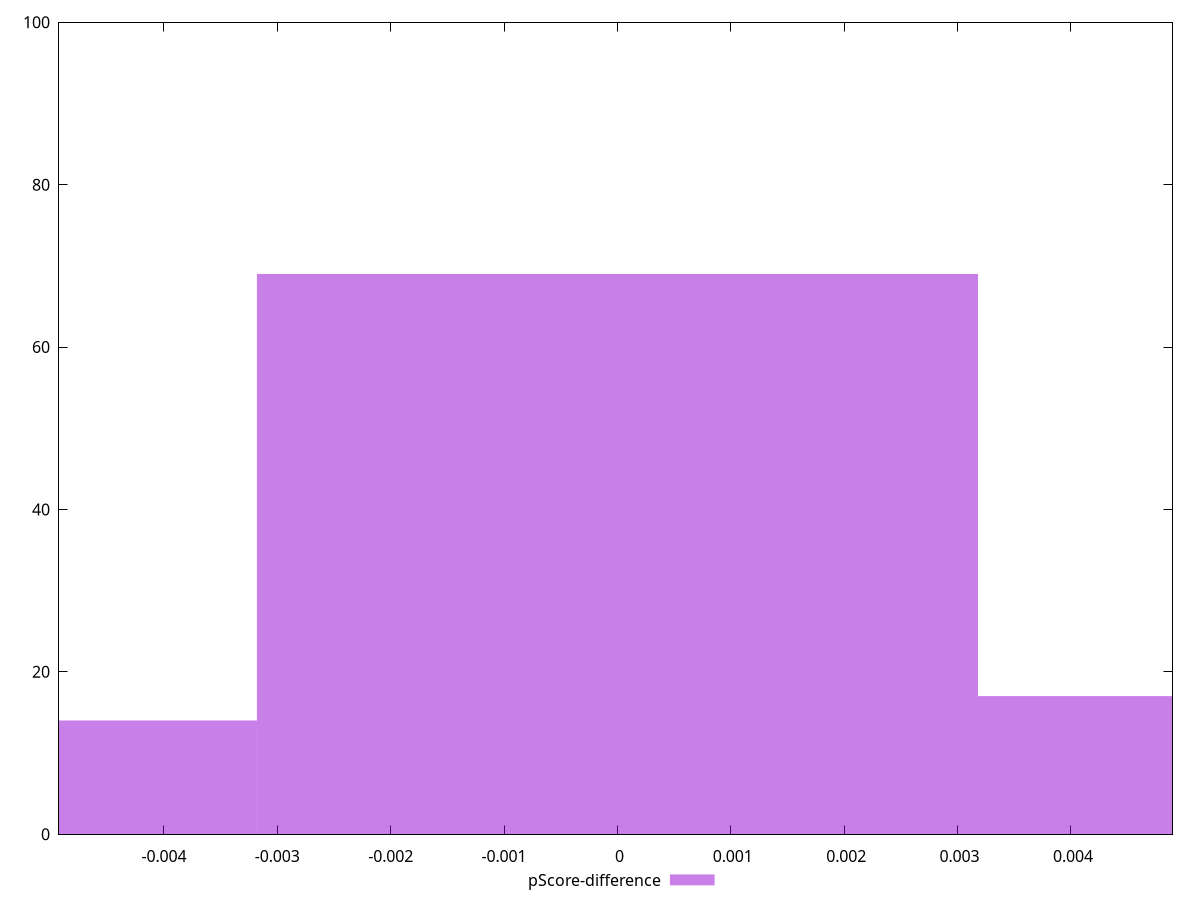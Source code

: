 reset

$pScoreDifference <<EOF
0.006360530446547822 17
-0.006360530446547822 14
0 69
EOF

set key outside below
set boxwidth 0.006360530446547822
set xrange [-0.004925632381534095:0.004895366832449621]
set yrange [0:100]
set trange [0:100]
set style fill transparent solid 0.5 noborder
set terminal svg size 640, 490 enhanced background rgb 'white'
set output "report_00011_2021-02-09T10:53:21.242Z/mainthread-work-breakdown/samples/pages+cached+noadtech+nomedia/pScore-difference/histogram.svg"

plot $pScoreDifference title "pScore-difference" with boxes

reset
